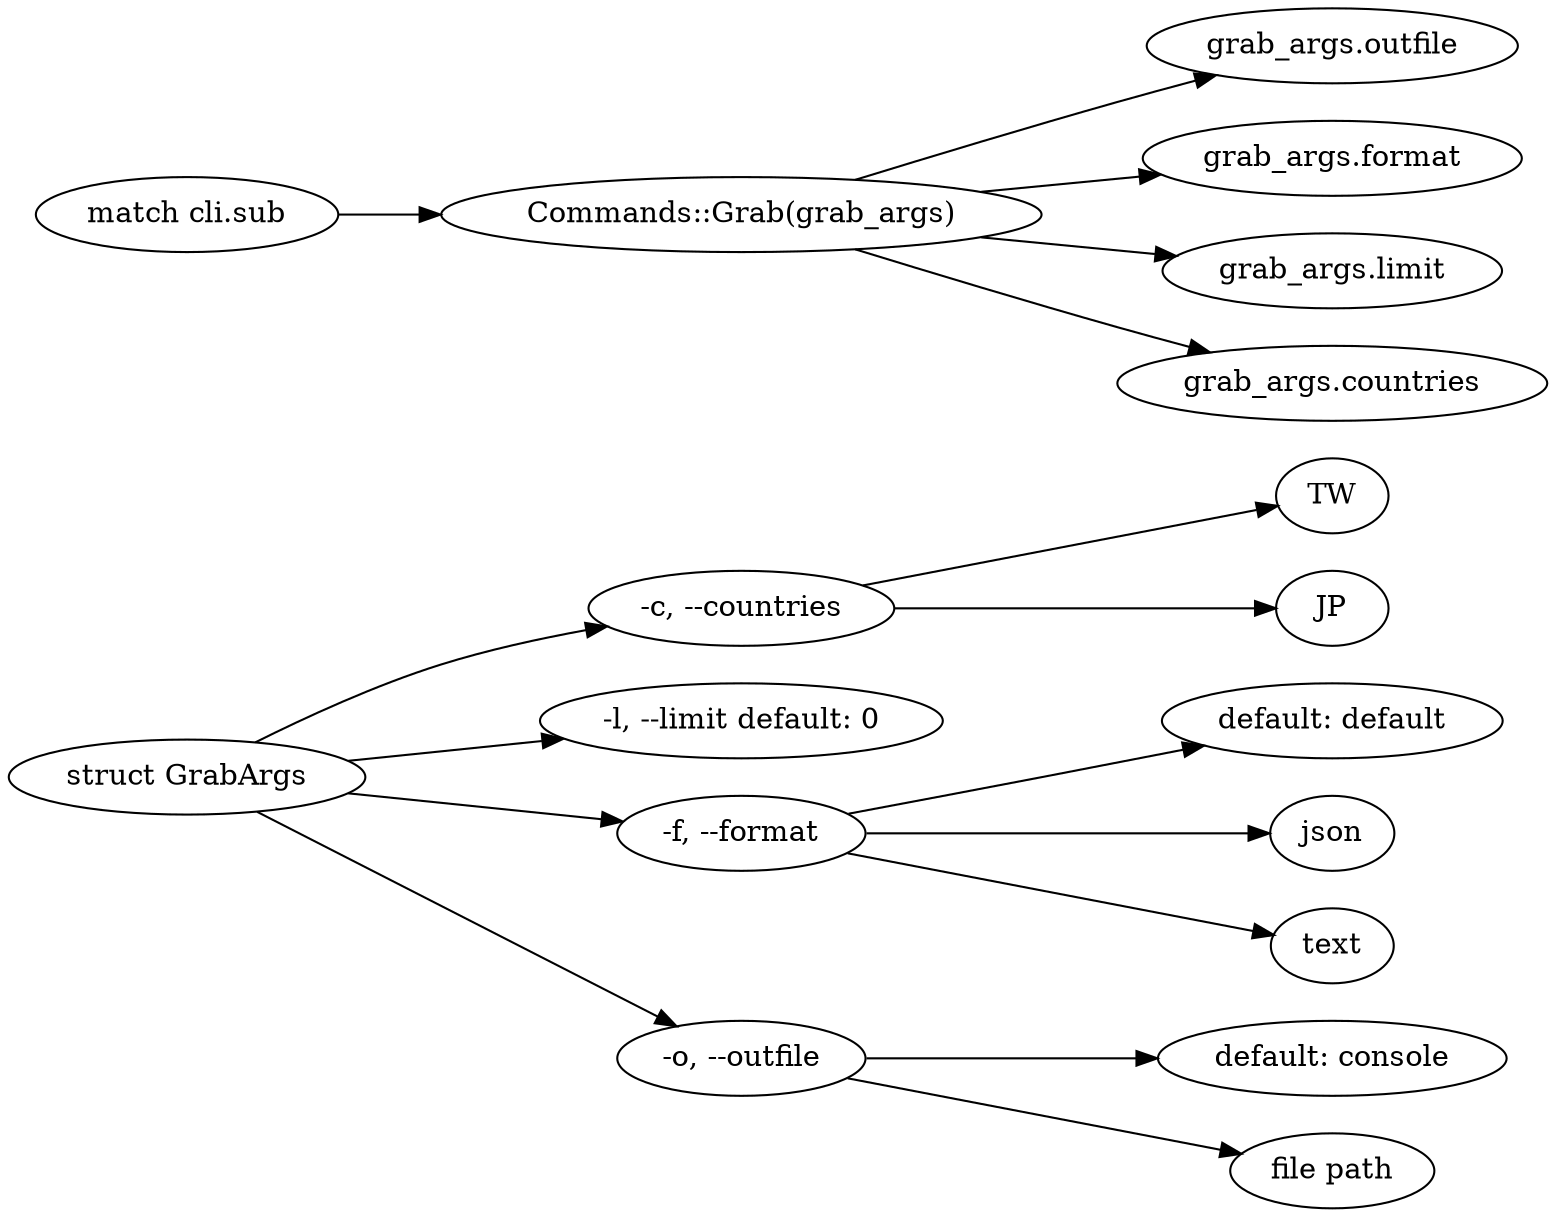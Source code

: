 digraph {
    graph [ 
        rankdir=LR,
    ]
    "grab" [label="struct GrabArgs"]
    "countries" [label="-c, --countries"]
    "limit" [label="-l, --limit default: 0"]
    "format" [label="-f, --format"]
    "outfile" [label="-o, --outfile"]
    "grab" -> "countries"
    "grab" -> "limit"
    "grab" -> "format"
    "grab" -> "outfile"
    "countries" -> "TW"
    "countries" -> "JP"
    "format" -> "default: default"
    "format" -> "json"
    "format" -> "text"
    "outfile" -> "default: console"
    "outfile" -> "file path"

    "grab_args" [label="Commands::Grab(grab_args)"]
    "match cli.sub" -> "grab_args" 
    "grab_args" -> "grab_args.outfile"
    "grab_args" -> "grab_args.format"
    "grab_args" -> "grab_args.limit"
    "grab_args" -> "grab_args.countries"
}
